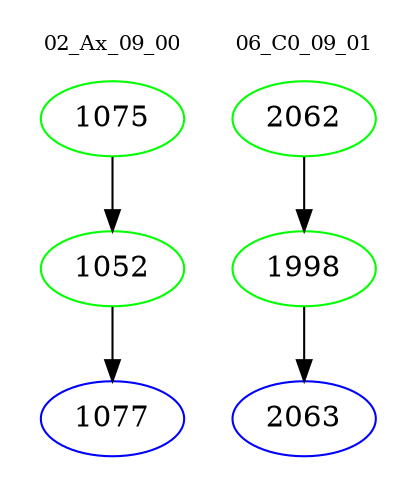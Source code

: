 digraph{
subgraph cluster_0 {
color = white
label = "02_Ax_09_00";
fontsize=10;
T0_1075 [label="1075", color="green"]
T0_1075 -> T0_1052 [color="black"]
T0_1052 [label="1052", color="green"]
T0_1052 -> T0_1077 [color="black"]
T0_1077 [label="1077", color="blue"]
}
subgraph cluster_1 {
color = white
label = "06_C0_09_01";
fontsize=10;
T1_2062 [label="2062", color="green"]
T1_2062 -> T1_1998 [color="black"]
T1_1998 [label="1998", color="green"]
T1_1998 -> T1_2063 [color="black"]
T1_2063 [label="2063", color="blue"]
}
}
